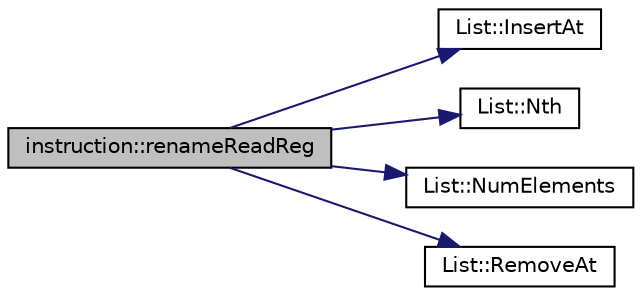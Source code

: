 digraph G
{
  edge [fontname="Helvetica",fontsize="10",labelfontname="Helvetica",labelfontsize="10"];
  node [fontname="Helvetica",fontsize="10",shape=record];
  rankdir=LR;
  Node1 [label="instruction::renameReadReg",height=0.2,width=0.4,color="black", fillcolor="grey75", style="filled" fontcolor="black"];
  Node1 -> Node2 [color="midnightblue",fontsize="10",style="solid",fontname="Helvetica"];
  Node2 [label="List::InsertAt",height=0.2,width=0.4,color="black", fillcolor="white", style="filled",URL="$classList.html#a8d86a82c138b259da6fa0d046aed985b"];
  Node1 -> Node3 [color="midnightblue",fontsize="10",style="solid",fontname="Helvetica"];
  Node3 [label="List::Nth",height=0.2,width=0.4,color="black", fillcolor="white", style="filled",URL="$classList.html#a5eb964816de33c85e1d46658ddf8c6c4"];
  Node1 -> Node4 [color="midnightblue",fontsize="10",style="solid",fontname="Helvetica"];
  Node4 [label="List::NumElements",height=0.2,width=0.4,color="black", fillcolor="white", style="filled",URL="$classList.html#ac2e9d50f703b01bf643fa6ce50837c26"];
  Node1 -> Node5 [color="midnightblue",fontsize="10",style="solid",fontname="Helvetica"];
  Node5 [label="List::RemoveAt",height=0.2,width=0.4,color="black", fillcolor="white", style="filled",URL="$classList.html#af17f72d263f90d53ea8501b5b1853470"];
}
